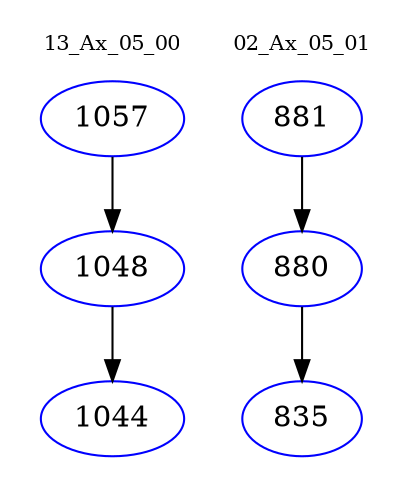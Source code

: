 digraph{
subgraph cluster_0 {
color = white
label = "13_Ax_05_00";
fontsize=10;
T0_1057 [label="1057", color="blue"]
T0_1057 -> T0_1048 [color="black"]
T0_1048 [label="1048", color="blue"]
T0_1048 -> T0_1044 [color="black"]
T0_1044 [label="1044", color="blue"]
}
subgraph cluster_1 {
color = white
label = "02_Ax_05_01";
fontsize=10;
T1_881 [label="881", color="blue"]
T1_881 -> T1_880 [color="black"]
T1_880 [label="880", color="blue"]
T1_880 -> T1_835 [color="black"]
T1_835 [label="835", color="blue"]
}
}
